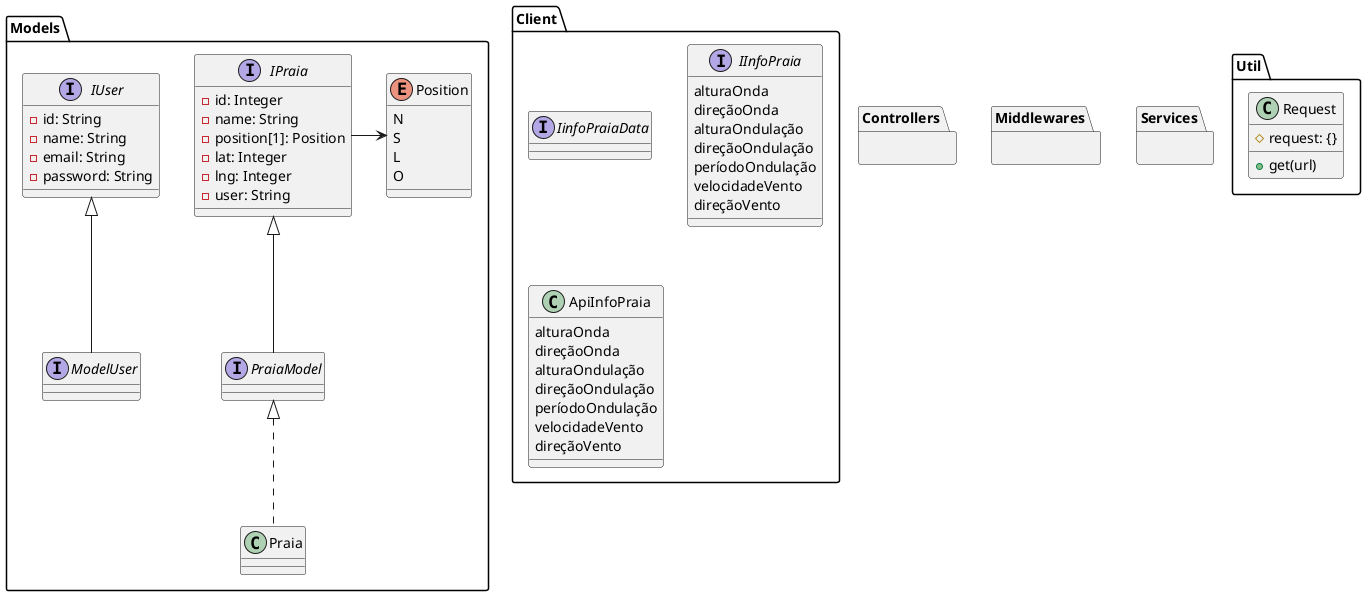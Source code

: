 @startuml class

package Util {
  class Request {
    #request: {}
    +get(url)
  }
}

package Client {
  
  interface IinfoPraiaData {
    
  }

  interface IInfoPraia {
    alturaOnda
    direçãoOnda
    alturaOndulação
    direçãoOndulação
    períodoOndulação
    velocidadeVento
    direçãoVento 
  }

  class ApiInfoPraia {
    alturaOnda
    direçãoOnda
    alturaOndulação
    direçãoOndulação
    períodoOndulação
    velocidadeVento
    direçãoVento
  }
}
package Models {

  interface IUser {
    -id: String
    -name: String
    -email: String
    -password: String
  }

  interface ModelUser extends IUser {
    
  }

  enum Position {
    N
    S
    L
    O
  }

  interface IPraia {
    -id: Integer
    -name: String
    -position[1]: Position
    -lat: Integer
    -lng: Integer
    -user: String
  }

  IPraia -> Position

  interface PraiaModel extends IPraia

  class Praia implements PraiaModel
}
package Controllers {}
package Middlewares {}
package Services {}

@enduml